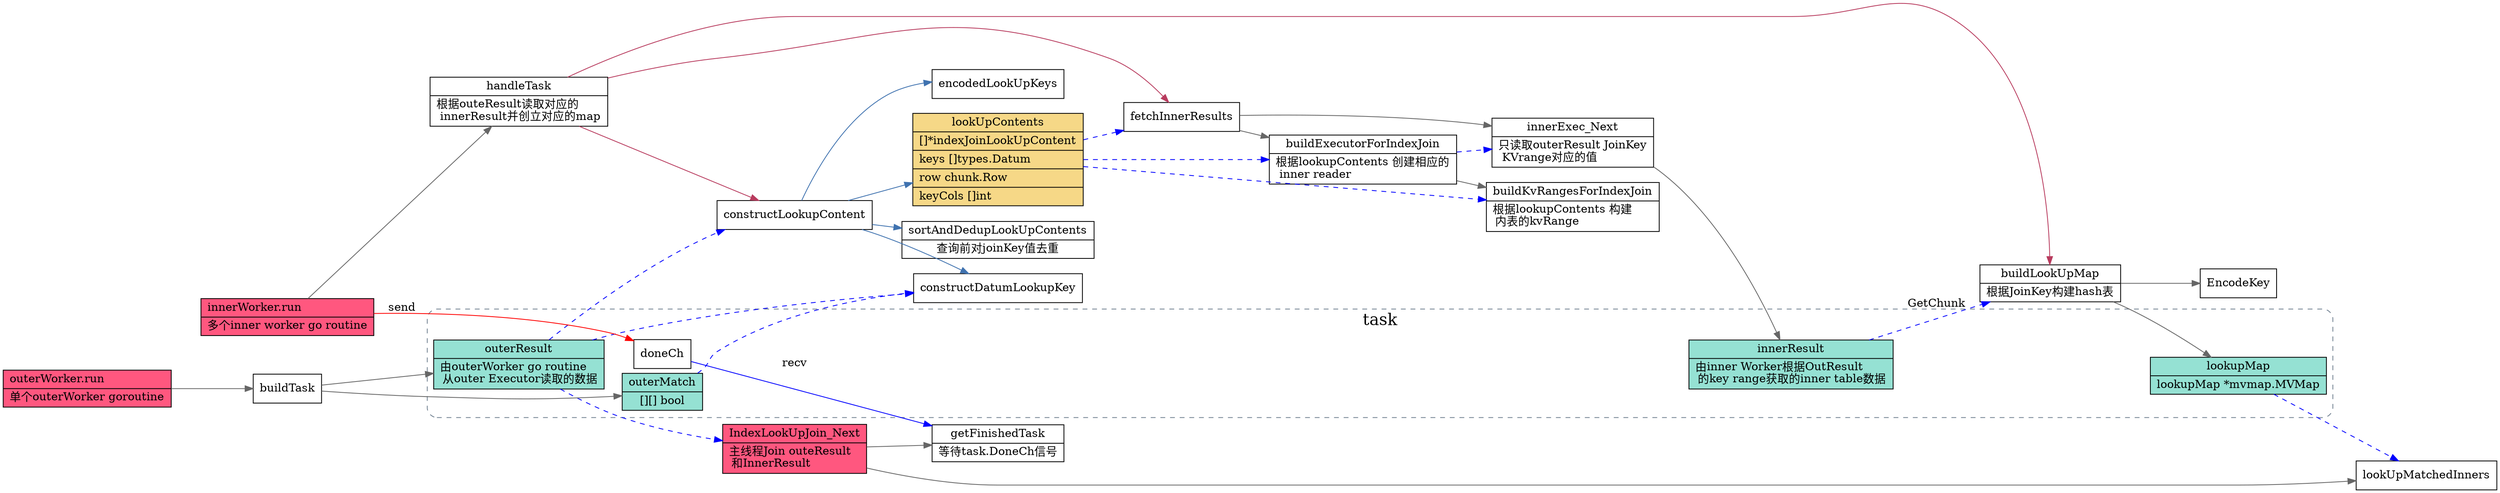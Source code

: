 digraph handleTask {
  node[shape=box];
  edge[color=gray40];
  newrank=true;
  rankdir=LR;
  subgraph cluster_task {
    graph[label="task";fontsize=20;style="rounded,dashed";color="slategrey"]
    doneCh;
    outerMatch[
      shape=record;
      style=filled;
      fillcolor="#95e1d3"
      label="{{
        outerMatch\l|
        [][] bool
      }}"
    ];
    outerResult[
      shape="record";
      style=filled;
      fillcolor="#95e1d3"
      label="{{
        outerResult|
        由outerWorker go routine\l
        从outer Executor读取的数据\l
      }}"];
    lookupMap[
      shape="record";
      style=filled;
      fillcolor="#95e1d3"
      label="{{
        lookupMap|
          lookupMap *mvmap.MVMap
      }}"];
    innerResult[
      shape="record";
      style=filled;
      fillcolor="#95e1d3"
      label="{{
        innerResult|
        由inner Worker根据OutResult\l
        的key range获取的inner table数据\l
      }}"];
    innerResult;
    outerResult;
    lookupMap;
  }
  innerWorker_run -> {
    handleTask;
  };
  innerWorker_run -> doneCh[label="send";color=red];
  handleTask[
    shape="record";
    label="{{
      handleTask|
      根据outeResult读取对应的\l
      innerResult并创立对应的map\l
    }}"];
  doneCh -> getFinishedTask[label="recv"; color="blue"];
  getFinishedTask[
    shape="record";
    label="{{
      getFinishedTask|
      等待task.DoneCh信号\l
    }}"];
  handleTask -> {
    constructLookupContent;
    fetchInnerResults;
    buildLookUpMap;
  }[color="#b83b5e"];
  sortAndDedupLookUpContents[
    shape="record";
    label="{{
      sortAndDedupLookUpContents|
      查询前对joinKey值去重
    }}"];

  buildLookUpMap[
    shape="record";
    label="{{
      buildLookUpMap|
      根据JoinKey构建hash表\l
    }}"];

  buildExecutorForIndexJoin[
    shape="record";
    label="{{
      buildExecutorForIndexJoin|
      根据lookupContents 创建相应的\l
      inner reader\l
    }}"];

  buildExecutorForIndexJoin -> buildKvRangesForIndexJoin;
  outerWorker_run[
    shape=record;
    style=filled;
    fillcolor="#ff577f"
    label="{{
      outerWorker.run\l|
      单个outerWorker goroutine
    }}"
  ];
  innerWorker_run[
    shape=record;
    style=filled;
    fillcolor="#ff577f"
    label="{{
      innerWorker.run\l|
      多个inner worker go routine\l
    }}"
  ];


  fetchInnerResults -> {
    buildExecutorForIndexJoin;
    innerExec_Next;
  }
  innerExec_Next[
    shape="record";
    label="{{
      innerExec_Next|
      只读取outerResult JoinKey\l
      KVrange对应的值\l
    }}"];
  innerExec_Next -> innerResult;
  buildLookUpMap -> {
    EncodeKey;
    lookupMap;
  }
  buildKvRangesForIndexJoin[
    shape="record";
    label="{{
      buildKvRangesForIndexJoin|
      根据lookupContents 构建\l 
      内表的kvRange\l
    }}"];

  constructLookupContent -> {
    constructDatumLookupKey;
    encodedLookUpKeys;
    sortAndDedupLookUpContents;
    lookUpContents;
  } [color="#3f72af"];

  lookUpContents[
    shape=record;
    style=filled;
    fillcolor="#f6d887";
    label="{{
      lookUpContents|
        []*indexJoinLookUpContent\l|
	        keys    []types.Datum\l|
	        row     chunk.Row\l|
	        keyCols []int\l
    }}"
  ];
  IndexLookUpJoin_Next[
    shape=record;
    style=filled;
    fillcolor="#ff577f"
    label="{{
      IndexLookUpJoin.Next\l|
      main goroutine\l
    }}"
  ];
  IndexLookUpJoin_Next[
    shape="record";
    label="{{
      IndexLookUpJoin_Next|
      主线程Join outeResult\l 
      和InnerResult\l
    }}"];
  IndexLookUpJoin_Next -> {
    lookUpMatchedInners;
    getFinishedTask;
  }
  outerWorker_run -> buildTask -> {
    outerResult;
    outerMatch;
    }

  edge[style=dashed;color=blue];
  buildExecutorForIndexJoin -> innerExec_Next;
  innerResult -> buildLookUpMap[label="GetChunk"];
  lookupMap -> {
    lookUpMatchedInners;
  }
  lookUpContents -> buildKvRangesForIndexJoin;
  lookUpContents -> buildExecutorForIndexJoin;
  lookUpContents -> fetchInnerResults;
  outerResult -> {
    constructLookupContent;
    constructDatumLookupKey;
    IndexLookUpJoin_Next;
  }
  outerMatch -> constructDatumLookupKey;
}
